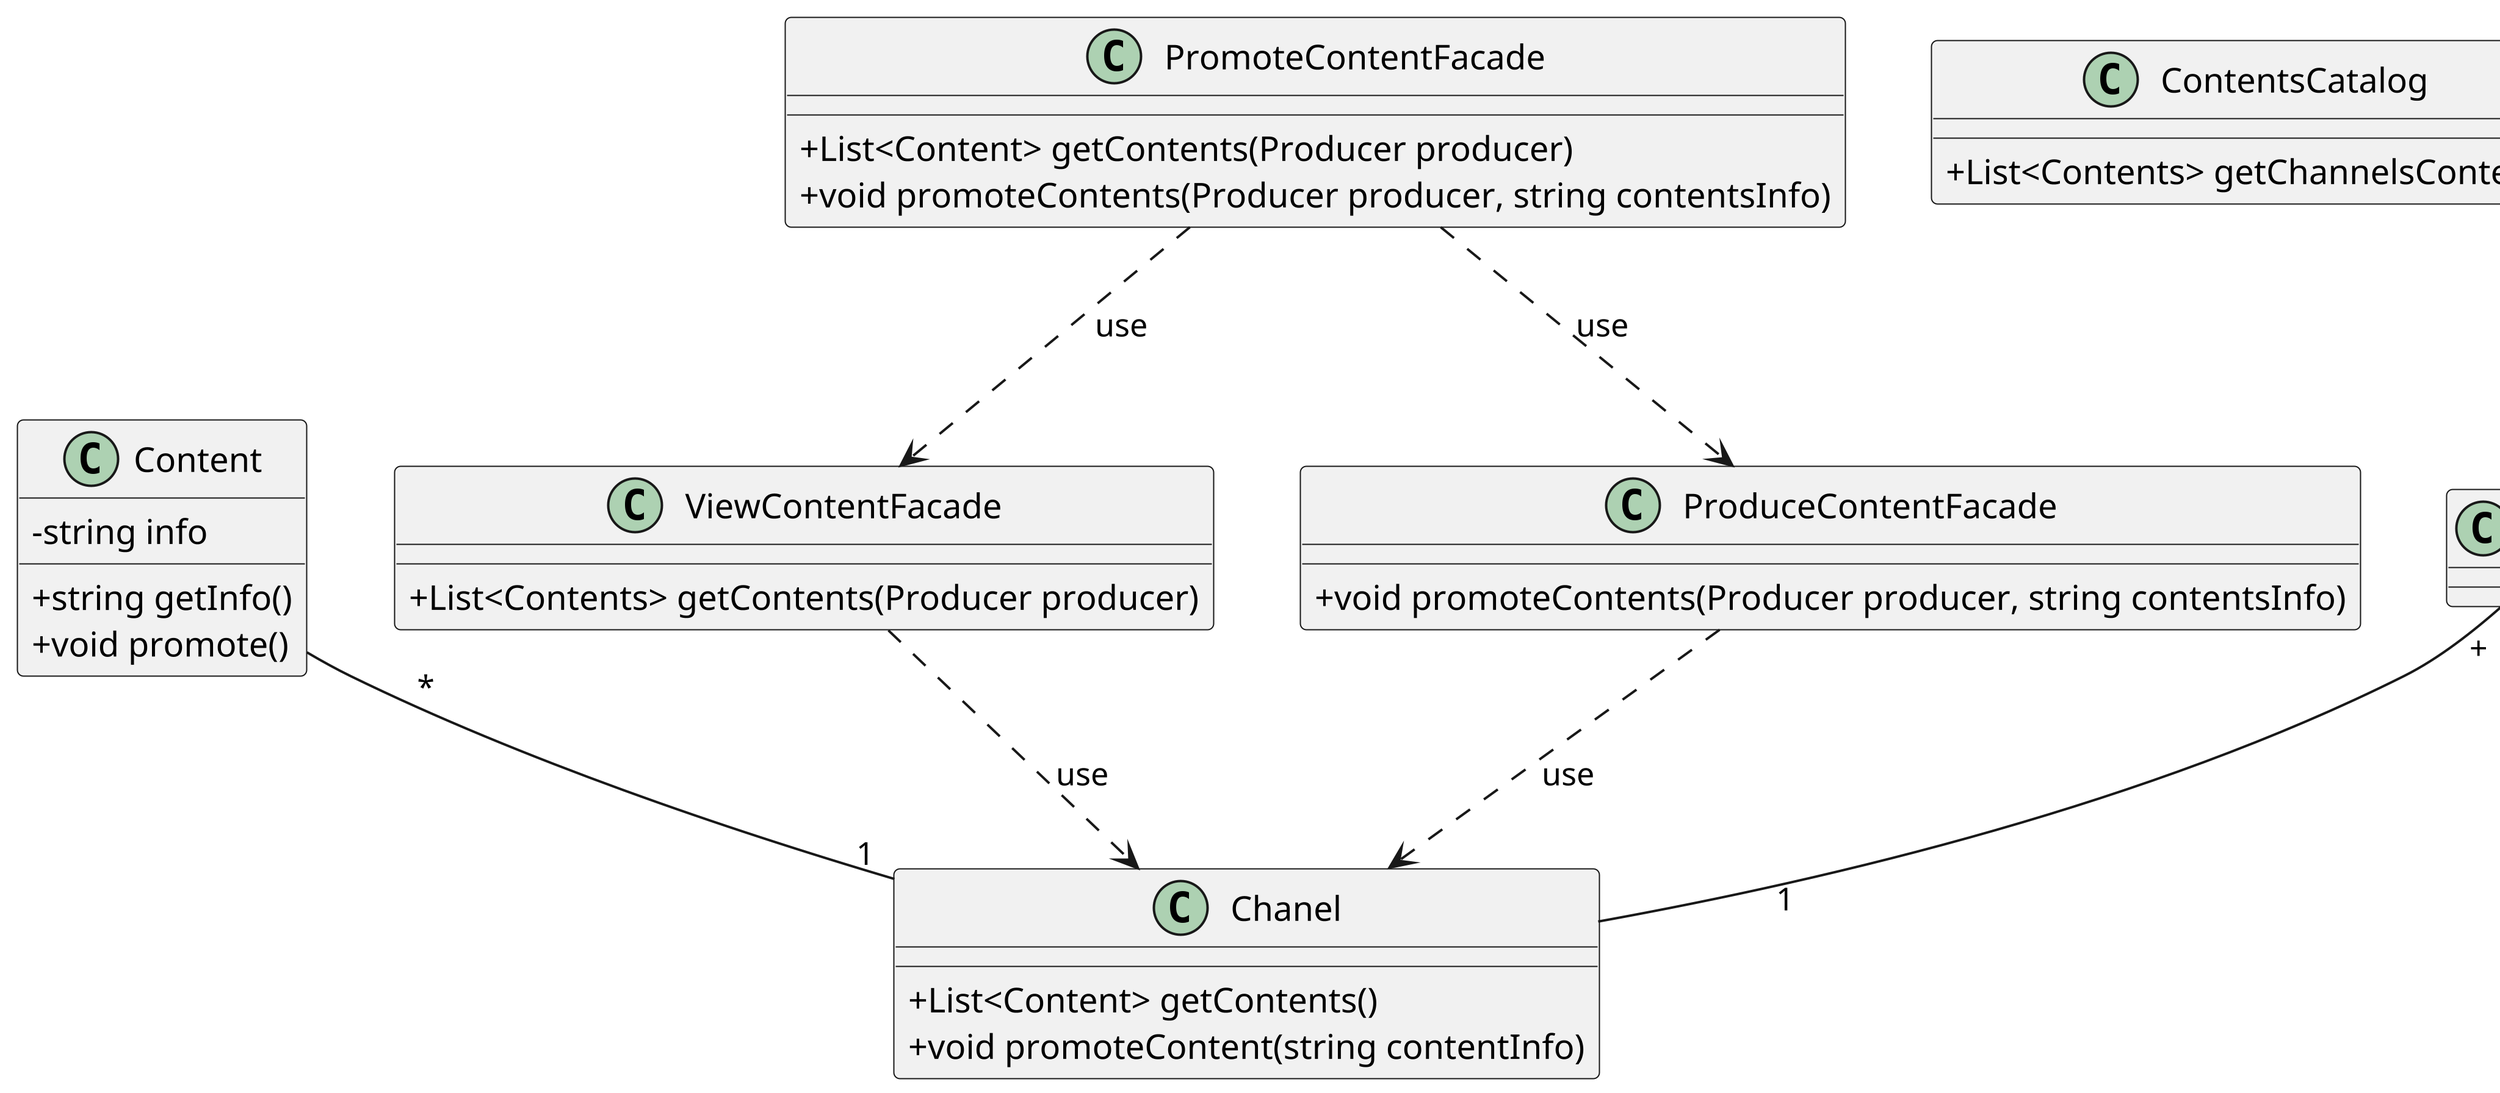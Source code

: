 @startuml promote_content


scale 4
skinparam DefaultFontName Vazir
skinparam ArrowMessageAlignment right
skinparam classAttributeIconSize 0

class "Chanel" as chanel {
    +List<Content> getContents()
    +void promoteContent(string contentInfo)
}

class Content {
    -string info
    +string getInfo()
    +void promote()
}

class PromoteContentFacade {
    +List<Content> getContents(Producer producer)
    +void promoteContents(Producer producer, string contentsInfo)
}

class ViewContentFacade {
    +List<Contents> getContents(Producer producer)
}

class ProduceContentFacade {
    +void promoteContents(Producer producer, string contentsInfo)
}

class ContentsCatalog {
    +List<Contents> getChannelsContent()
}



Content "           *" -- "1" chanel
producer "+" -- "                   1" chanel
PromoteContentFacade ..> ViewContentFacade :use
PromoteContentFacade ..> ProduceContentFacade :use
ViewContentFacade ..> chanel :use
ProduceContentFacade ..> chanel :use


@enduml